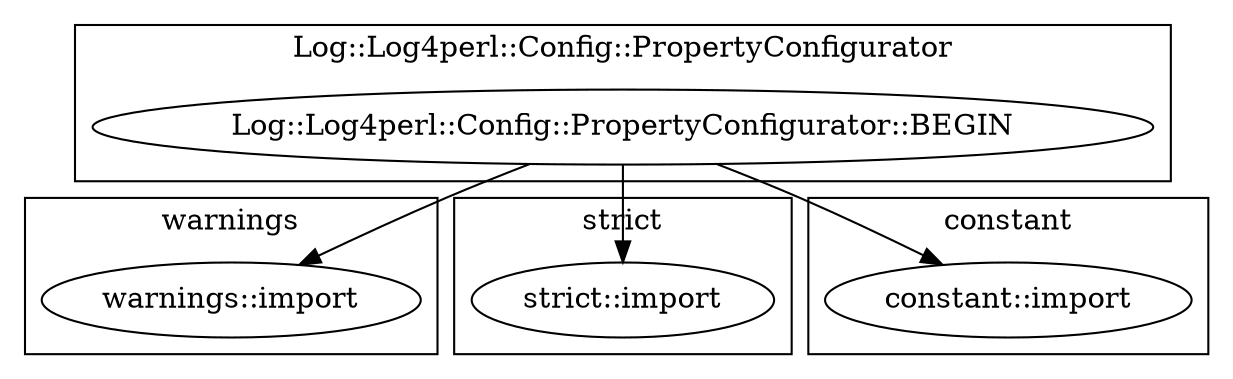 digraph {
graph [overlap=false]
subgraph cluster_Log_Log4perl_Config_PropertyConfigurator {
	label="Log::Log4perl::Config::PropertyConfigurator";
	"Log::Log4perl::Config::PropertyConfigurator::BEGIN";
}
subgraph cluster_warnings {
	label="warnings";
	"warnings::import";
}
subgraph cluster_strict {
	label="strict";
	"strict::import";
}
subgraph cluster_constant {
	label="constant";
	"constant::import";
}
"Log::Log4perl::Config::PropertyConfigurator::BEGIN" -> "constant::import";
"Log::Log4perl::Config::PropertyConfigurator::BEGIN" -> "warnings::import";
"Log::Log4perl::Config::PropertyConfigurator::BEGIN" -> "strict::import";
}
